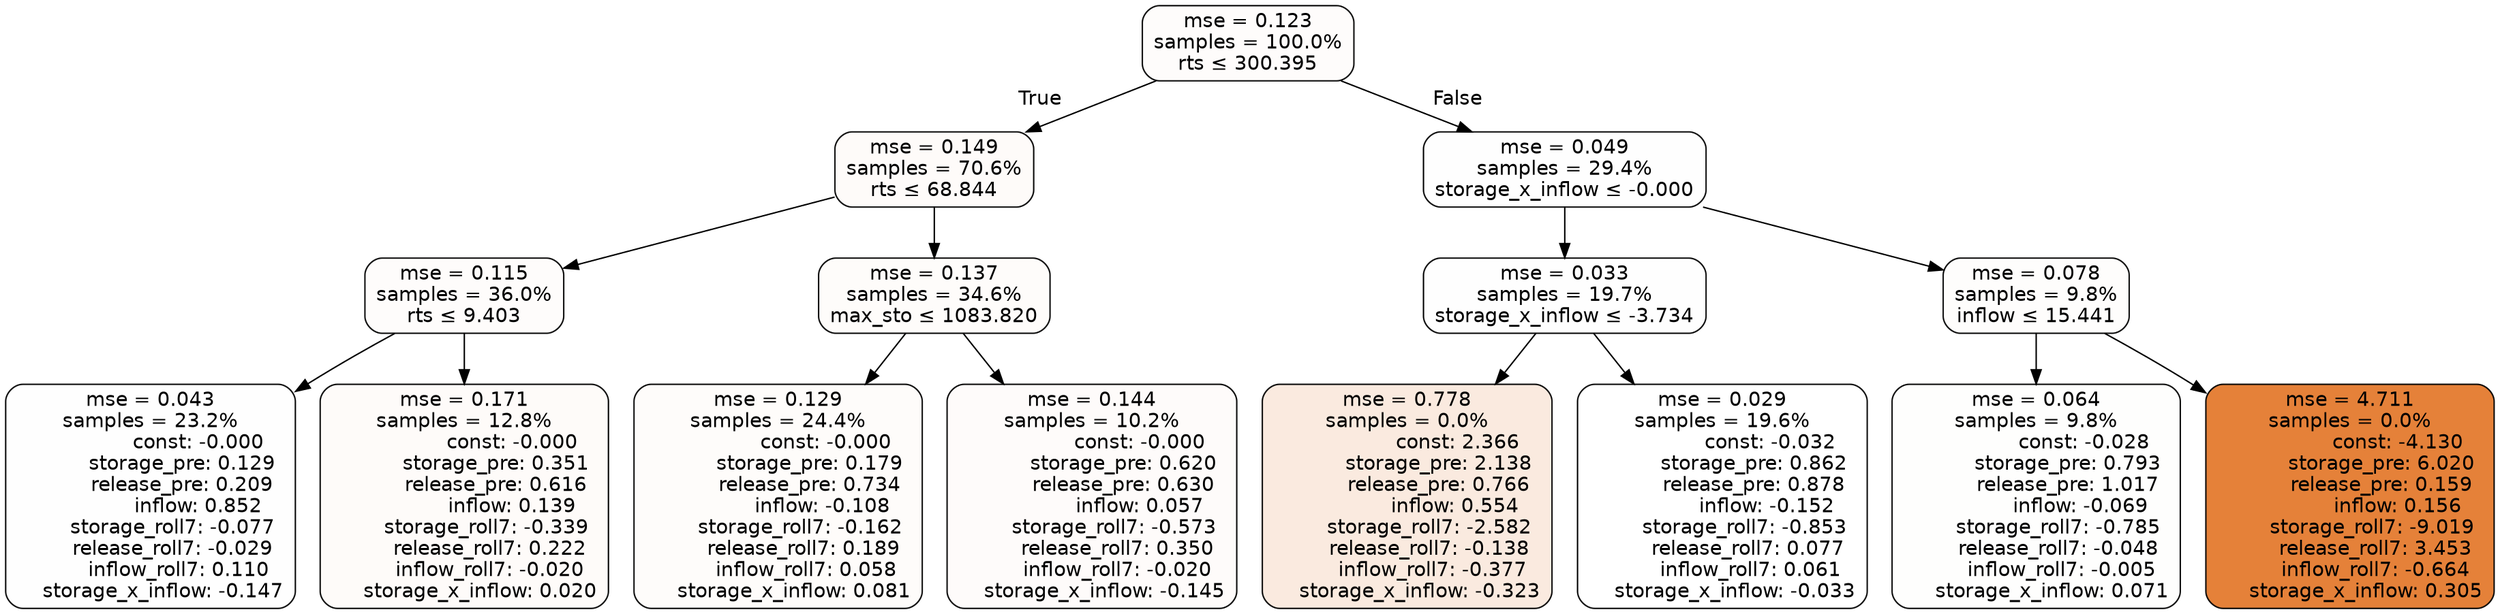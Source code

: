 digraph tree {
bgcolor="transparent"
node [shape=rectangle, style="filled, rounded", color="black", fontname=helvetica] ;
edge [fontname=helvetica] ;
	"0" [label="mse = 0.123
samples = 100.0%
rts &le; 300.395", fillcolor="#fefcfb"]
	"1" [label="mse = 0.149
samples = 70.6%
rts &le; 68.844", fillcolor="#fefbf9"]
	"2" [label="mse = 0.115
samples = 36.0%
rts &le; 9.403", fillcolor="#fefcfb"]
	"3" [label="mse = 0.043
samples = 23.2%
               const: -0.000
          storage_pre: 0.129
          release_pre: 0.209
               inflow: 0.852
       storage_roll7: -0.077
       release_roll7: -0.029
         inflow_roll7: 0.110
    storage_x_inflow: -0.147", fillcolor="#fefefe"]
	"4" [label="mse = 0.171
samples = 12.8%
               const: -0.000
          storage_pre: 0.351
          release_pre: 0.616
               inflow: 0.139
       storage_roll7: -0.339
        release_roll7: 0.222
        inflow_roll7: -0.020
     storage_x_inflow: 0.020", fillcolor="#fefbf9"]
	"5" [label="mse = 0.137
samples = 34.6%
max_sto &le; 1083.820", fillcolor="#fefcfa"]
	"6" [label="mse = 0.129
samples = 24.4%
               const: -0.000
          storage_pre: 0.179
          release_pre: 0.734
              inflow: -0.108
       storage_roll7: -0.162
        release_roll7: 0.189
         inflow_roll7: 0.058
     storage_x_inflow: 0.081", fillcolor="#fefcfa"]
	"7" [label="mse = 0.144
samples = 10.2%
               const: -0.000
          storage_pre: 0.620
          release_pre: 0.630
               inflow: 0.057
       storage_roll7: -0.573
        release_roll7: 0.350
        inflow_roll7: -0.020
    storage_x_inflow: -0.145", fillcolor="#fefbfa"]
	"8" [label="mse = 0.049
samples = 29.4%
storage_x_inflow &le; -0.000", fillcolor="#fefefe"]
	"9" [label="mse = 0.033
samples = 19.7%
storage_x_inflow &le; -3.734", fillcolor="#fefefe"]
	"10" [label="mse = 0.778
samples = 0.0%
                const: 2.366
          storage_pre: 2.138
          release_pre: 0.766
               inflow: 0.554
       storage_roll7: -2.582
       release_roll7: -0.138
        inflow_roll7: -0.377
    storage_x_inflow: -0.323", fillcolor="#faeadf"]
	"11" [label="mse = 0.029
samples = 19.6%
               const: -0.032
          storage_pre: 0.862
          release_pre: 0.878
              inflow: -0.152
       storage_roll7: -0.853
        release_roll7: 0.077
         inflow_roll7: 0.061
    storage_x_inflow: -0.033", fillcolor="#ffffff"]
	"12" [label="mse = 0.078
samples = 9.8%
inflow &le; 15.441", fillcolor="#fefdfc"]
	"13" [label="mse = 0.064
samples = 9.8%
               const: -0.028
          storage_pre: 0.793
          release_pre: 1.017
              inflow: -0.069
       storage_roll7: -0.785
       release_roll7: -0.048
        inflow_roll7: -0.005
     storage_x_inflow: 0.071", fillcolor="#fefefd"]
	"14" [label="mse = 4.711
samples = 0.0%
               const: -4.130
          storage_pre: 6.020
          release_pre: 0.159
               inflow: 0.156
       storage_roll7: -9.019
        release_roll7: 3.453
        inflow_roll7: -0.664
     storage_x_inflow: 0.305", fillcolor="#e58139"]

	"0" -> "1" [labeldistance=2.5, labelangle=45, headlabel="True"]
	"1" -> "2"
	"2" -> "3"
	"2" -> "4"
	"1" -> "5"
	"5" -> "6"
	"5" -> "7"
	"0" -> "8" [labeldistance=2.5, labelangle=-45, headlabel="False"]
	"8" -> "9"
	"9" -> "10"
	"9" -> "11"
	"8" -> "12"
	"12" -> "13"
	"12" -> "14"
}